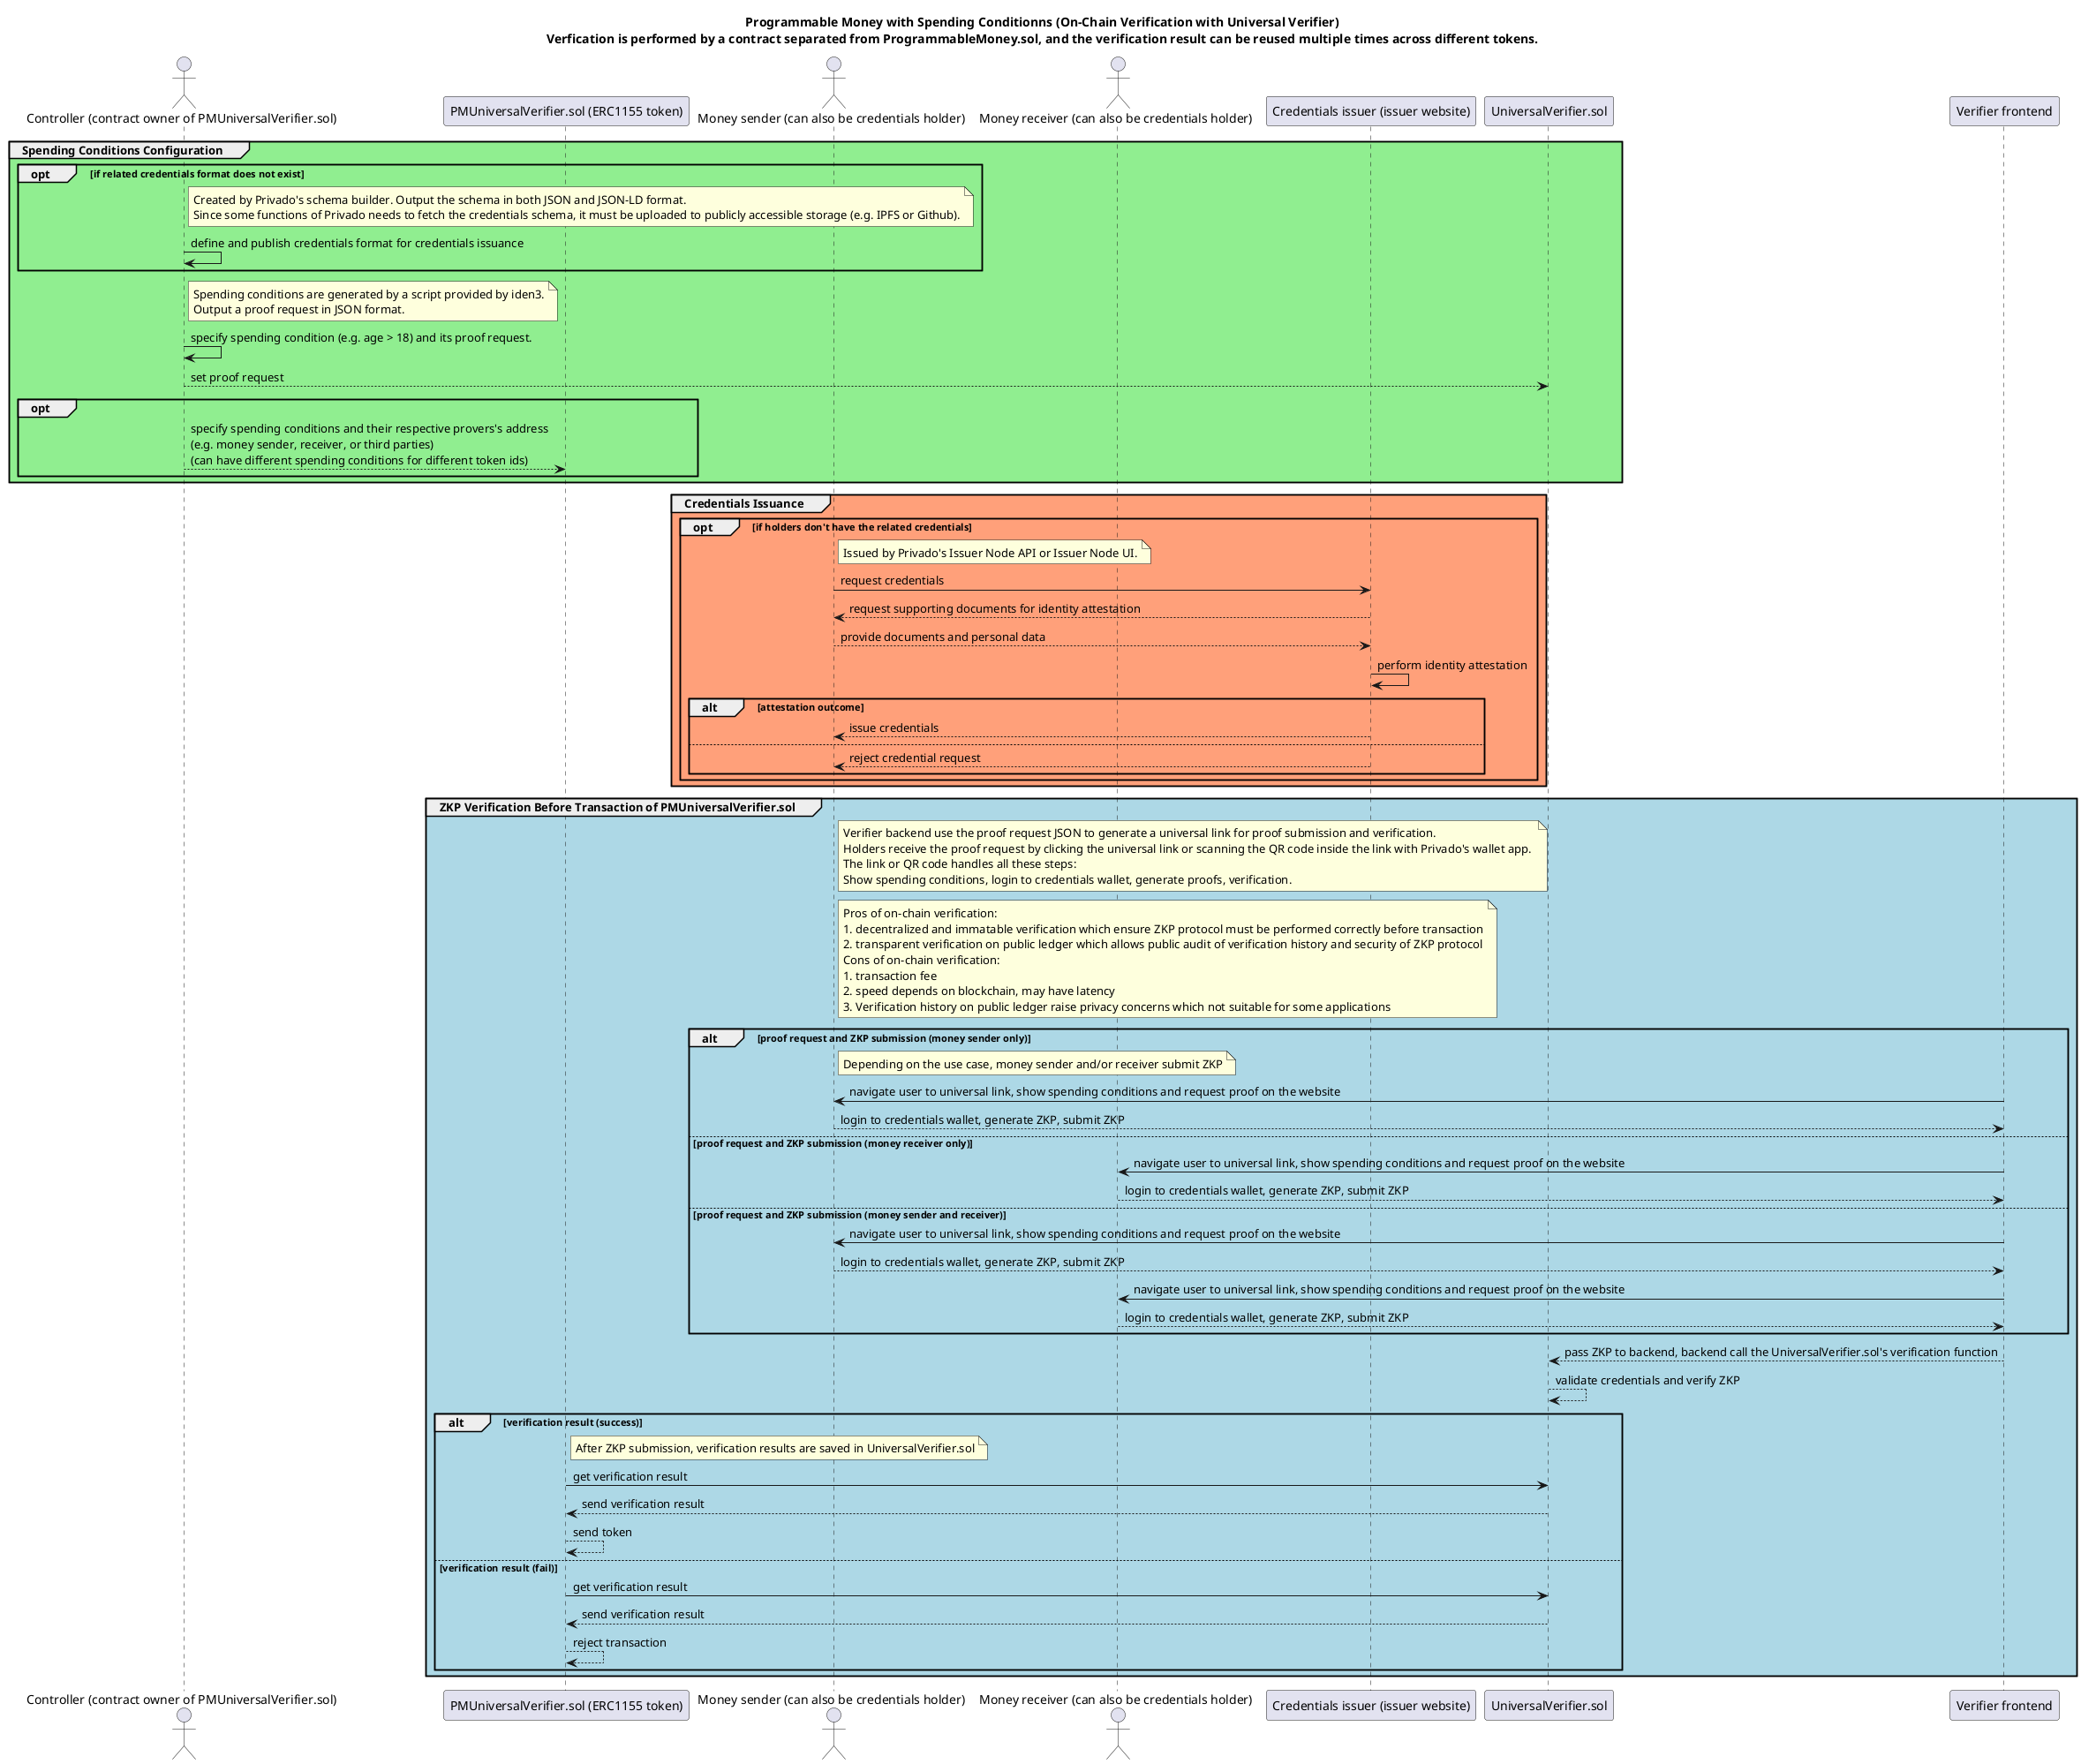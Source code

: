 @startuml
title Programmable Money with Spending Conditionns (On-Chain Verification with Universal Verifier)\nVerfication is performed by a contract separated from ProgrammableMoney.sol, and the verification result can be reused multiple times across different tokens.
actor "Controller (contract owner of PMUniversalVerifier.sol)" as Controller
participant "PMUniversalVerifier.sol (ERC1155 token)" as Money
actor "Money sender (can also be credentials holder)" as Sender
actor "Money receiver (can also be credentials holder)" as receiver
participant "Credentials issuer (issuer website)" as Issuer
participant "UniversalVerifier.sol" as Verifier
participant "Verifier frontend" as VerifierFrontend
' participant "Blockchain" as Blockchain

' --- Configure spending conditions of the money ---
group #lightgreen Spending Conditions Configuration
    opt if related credentials format does not exist
        note right of Controller: Created by Privado's schema builder. Output the schema in both JSON and JSON-LD format. \nSince some functions of Privado needs to fetch the credentials schema, it must be uploaded to publicly accessible storage (e.g. IPFS or Github).
        Controller -> Controller: define and publish credentials format for credentials issuance
    end
    note right of Controller: Spending conditions are generated by a script provided by iden3.\nOutput a proof request in JSON format.
    ' tutorial of proof request creation: https://docs.privado.id/docs/verifier/on-chain-verification/set-zkp-request#approach---b-setting-request-programmatically
    Controller -> Controller: specify spending condition (e.g. age > 18) and its proof request.
    Controller --> Verifier: set proof request
    opt
        Controller --> Money: specify spending conditions and their respective provers's address \n(e.g. money sender, receiver, or third parties) \n(can have different spending conditions for different token ids)
    end
end

group #lightsalmon Credentials Issuance
    opt if holders don't have the related credentials
        ' --- Credential Request and Issuance Phase ---
        note right of Sender: Issued by Privado's Issuer Node API or Issuer Node UI.
        ' https://docs.privado.id/docs/category/issuer-node-api
        ' https://docs.privado.id/docs/category/issuer-node-ui
        ' Demo: https://issuer-demo.privado.id/
        Sender -> Issuer: request credentials
        Issuer --> Sender: request supporting documents for identity attestation
        Sender --> Issuer: provide documents and personal data
        Issuer -> Issuer: perform identity attestation
        alt attestation outcome
            Issuer --> Sender: issue credentials
        else
            Issuer --> Sender: reject credential request
        end
    end
end

' --- Transaction Phase ---
group #lightblue ZKP Verification Before Transaction of PMUniversalVerifier.sol
    note right of Sender: Verifier backend use the proof request JSON to generate a universal link for proof submission and verification. \nHolders receive the proof request by clicking the universal link or scanning the QR code inside the link with Privado's wallet app. \nThe link or QR code handles all these steps:\nShow spending conditions, login to credentials wallet, generate proofs, verification.
    ' tutorial of universal link: https://docs.privado.id/docs/wallet/universal-links/
    note right of Sender: Pros of on-chain verification:\n1. decentralized and immatable verification which ensure ZKP protocol must be performed correctly before transaction\n2. transparent verification on public ledger which allows public audit of verification history and security of ZKP protocol\nCons of on-chain verification:\n1. transaction fee\n2. speed depends on blockchain, may have latency\n3. Verification history on public ledger raise privacy concerns which not suitable for some applications
    alt proof request and ZKP submission (money sender only)
    note right of Sender: Depending on the use case, money sender and/or receiver submit ZKP
        VerifierFrontend -> Sender: navigate user to universal link, show spending conditions and request proof on the website
        Sender --> VerifierFrontend: login to credentials wallet, generate ZKP, submit ZKP
    else proof request and ZKP submission (money receiver only)
        VerifierFrontend -> receiver: navigate user to universal link, show spending conditions and request proof on the website
        receiver --> VerifierFrontend: login to credentials wallet, generate ZKP, submit ZKP
    else proof request and ZKP submission (money sender and receiver)
        VerifierFrontend -> Sender: navigate user to universal link, show spending conditions and request proof on the website
        Sender --> VerifierFrontend: login to credentials wallet, generate ZKP, submit ZKP
        VerifierFrontend -> receiver: navigate user to universal link, show spending conditions and request proof on the website
        receiver --> VerifierFrontend: login to credentials wallet, generate ZKP, submit ZKP
    end

    ' --- Proof Verification and Decision ---
    VerifierFrontend --> Verifier: pass ZKP to backend, backend call the UniversalVerifier.sol's verification function
    Verifier --> Verifier: validate credentials and verify ZKP
    alt verification result (success)
    note right of Money: After ZKP submission, verification results are saved in UniversalVerifier.sol
        Money -> Verifier: get verification result
        Verifier --> Money: send verification result
        Money --> Money: send token
    else verification result (fail)
        Money -> Verifier: get verification result
        Verifier --> Money: send verification result
        Money --> Money: reject transaction
    end
end

@enduml

